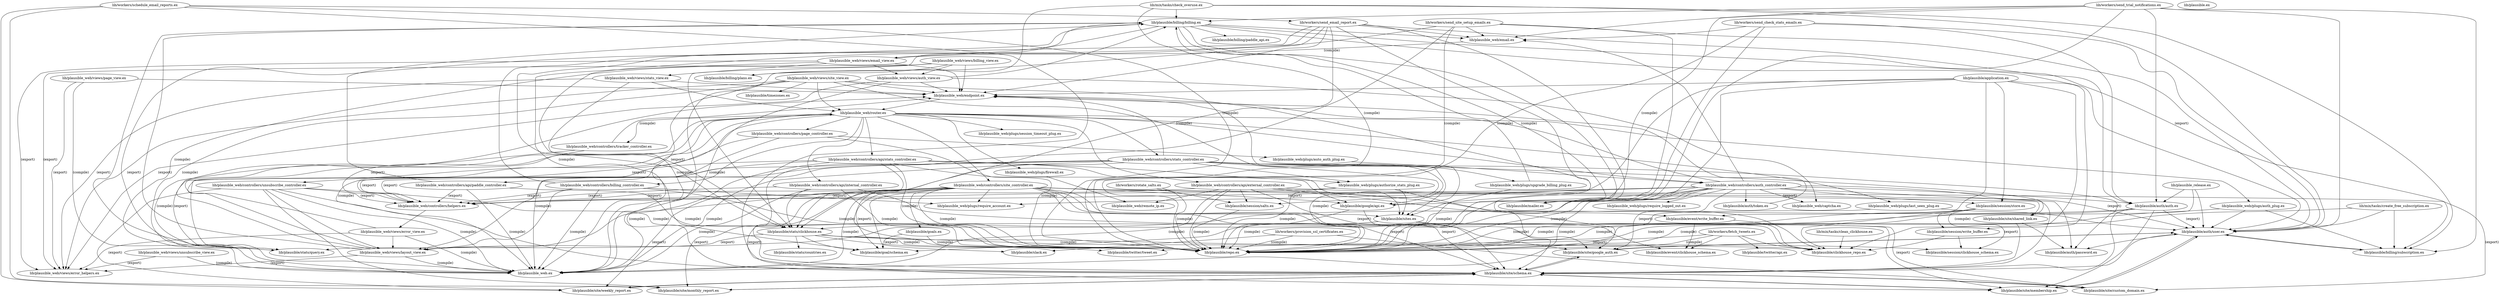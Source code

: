 digraph "Plausible" {
  "lib/mix/tasks/check_overuse.ex"
  "lib/mix/tasks/check_overuse.ex" -> "lib/plausible/auth/user.ex"
  "lib/plausible/auth/user.ex" -> "lib/plausible/auth/password.ex"
  "lib/plausible/auth/user.ex" -> "lib/plausible/billing/subscription.ex"
  "lib/plausible/billing/subscription.ex" -> "lib/plausible/auth/user.ex"
  "lib/plausible/auth/user.ex" -> "lib/plausible/site/google_auth.ex"
  "lib/plausible/site/google_auth.ex" -> "lib/plausible/auth/user.ex"
  "lib/plausible/site/google_auth.ex" -> "lib/plausible/site/schema.ex"
  "lib/plausible/site/schema.ex" -> "lib/plausible/auth/user.ex"
  "lib/plausible/site/schema.ex" -> "lib/plausible/site/custom_domain.ex"
  "lib/plausible/site/custom_domain.ex" -> "lib/plausible/site/schema.ex"
  "lib/plausible/site/schema.ex" -> "lib/plausible/site/google_auth.ex"
  "lib/plausible/site/schema.ex" -> "lib/plausible/site/membership.ex"
  "lib/plausible/site/membership.ex" -> "lib/plausible/auth/user.ex"
  "lib/plausible/site/membership.ex" -> "lib/plausible/site/schema.ex"
  "lib/plausible/site/schema.ex" -> "lib/plausible/site/monthly_report.ex"
  "lib/plausible/site/monthly_report.ex" -> "lib/plausible/site/schema.ex"
  "lib/plausible/site/schema.ex" -> "lib/plausible/site/weekly_report.ex"
  "lib/plausible/site/weekly_report.ex" -> "lib/plausible/site/schema.ex"
  "lib/plausible/auth/user.ex" -> "lib/plausible/site/membership.ex"
  "lib/mix/tasks/check_overuse.ex" -> "lib/plausible/billing/billing.ex"
  "lib/plausible/billing/billing.ex" -> "lib/plausible/auth/user.ex"
  "lib/plausible/billing/billing.ex" -> "lib/plausible/billing/paddle_api.ex"
  "lib/plausible/billing/billing.ex" -> "lib/plausible/billing/subscription.ex" [label="(export)"]
  "lib/plausible/billing/billing.ex" -> "lib/plausible/mailer.ex"
  "lib/plausible/billing/billing.ex" -> "lib/plausible/repo.ex" [label="(compile)"]
  "lib/plausible/billing/billing.ex" -> "lib/plausible/stats/clickhouse.ex"
  "lib/plausible/stats/clickhouse.ex" -> "lib/plausible/clickhouse_repo.ex" [label="(compile)"]
  "lib/plausible/stats/clickhouse.ex" -> "lib/plausible/goal/schema.ex"
  "lib/plausible/stats/clickhouse.ex" -> "lib/plausible/repo.ex" [label="(compile)"]
  "lib/plausible/stats/clickhouse.ex" -> "lib/plausible/session/clickhouse_schema.ex"
  "lib/plausible/stats/clickhouse.ex" -> "lib/plausible/stats/countries.ex"
  "lib/plausible/stats/clickhouse.ex" -> "lib/plausible/stats/query.ex" [label="(export)"]
  "lib/plausible/stats/clickhouse.ex" -> "lib/plausible/twitter/tweet.ex"
  "lib/plausible/billing/billing.ex" -> "lib/plausible/stats/query.ex"
  "lib/plausible/billing/billing.ex" -> "lib/plausible_web/email.ex"
  "lib/plausible_web/email.ex" -> "lib/plausible_web/views/email_view.ex" [label="(compile)"]
  "lib/plausible_web/views/email_view.ex" -> "lib/plausible/billing/billing.ex"
  "lib/plausible_web/views/email_view.ex" -> "lib/plausible_web.ex" [label="(compile)"]
  "lib/plausible_web/views/email_view.ex" -> "lib/plausible_web/endpoint.ex"
  "lib/plausible_web/endpoint.ex" -> "lib/plausible_web/router.ex"
  "lib/plausible_web/router.ex" -> "lib/plausible_web.ex" [label="(compile)"]
  "lib/plausible_web/router.ex" -> "lib/plausible_web/controllers/api/external_controller.ex"
  "lib/plausible_web/controllers/api/external_controller.ex" -> "lib/plausible/clickhouse_repo.ex"
  "lib/plausible_web/controllers/api/external_controller.ex" -> "lib/plausible/event/clickhouse_schema.ex" [label="(export)"]
  "lib/plausible_web/controllers/api/external_controller.ex" -> "lib/plausible/event/write_buffer.ex"
  "lib/plausible/event/write_buffer.ex" -> "lib/plausible/clickhouse_repo.ex"
  "lib/plausible/event/write_buffer.ex" -> "lib/plausible/event/clickhouse_schema.ex"
  "lib/plausible_web/controllers/api/external_controller.ex" -> "lib/plausible/repo.ex"
  "lib/plausible_web/controllers/api/external_controller.ex" -> "lib/plausible/session/salts.ex"
  "lib/plausible/session/salts.ex" -> "lib/plausible/repo.ex" [label="(compile)"]
  "lib/plausible_web/controllers/api/external_controller.ex" -> "lib/plausible/session/store.ex"
  "lib/plausible/session/store.ex" -> "lib/plausible/clickhouse_repo.ex"
  "lib/plausible/session/store.ex" -> "lib/plausible/repo.ex" [label="(compile)"]
  "lib/plausible/session/store.ex" -> "lib/plausible/session/clickhouse_schema.ex" [label="(export)"]
  "lib/plausible/session/store.ex" -> "lib/plausible/session/write_buffer.ex"
  "lib/plausible/session/write_buffer.ex" -> "lib/plausible/clickhouse_repo.ex"
  "lib/plausible/session/write_buffer.ex" -> "lib/plausible/session/clickhouse_schema.ex"
  "lib/plausible_web/controllers/api/external_controller.ex" -> "lib/plausible_web.ex" [label="(compile)"]
  "lib/plausible_web/controllers/api/external_controller.ex" -> "lib/plausible_web/controllers/helpers.ex" [label="(export)"]
  "lib/plausible_web/controllers/helpers.ex" -> "lib/plausible_web/views/error_view.ex"
  "lib/plausible_web/views/error_view.ex" -> "lib/plausible_web.ex" [label="(compile)"]
  "lib/plausible_web/views/error_view.ex" -> "lib/plausible_web/router.ex"
  "lib/plausible_web/views/error_view.ex" -> "lib/plausible_web/views/error_helpers.ex" [label="(export)"]
  "lib/plausible_web/views/error_view.ex" -> "lib/plausible_web/views/layout_view.ex"
  "lib/plausible_web/views/layout_view.ex" -> "lib/plausible/billing/billing.ex"
  "lib/plausible_web/views/layout_view.ex" -> "lib/plausible_web.ex" [label="(compile)"]
  "lib/plausible_web/views/layout_view.ex" -> "lib/plausible_web/endpoint.ex"
  "lib/plausible_web/views/layout_view.ex" -> "lib/plausible_web/router.ex"
  "lib/plausible_web/views/layout_view.ex" -> "lib/plausible_web/views/error_helpers.ex" [label="(export)"]
  "lib/plausible_web/controllers/api/external_controller.ex" -> "lib/plausible_web/remote_ip.ex"
  "lib/plausible_web/router.ex" -> "lib/plausible_web/controllers/api/internal_controller.ex"
  "lib/plausible_web/controllers/api/internal_controller.ex" -> "lib/plausible/repo.ex" [label="(compile)"]
  "lib/plausible_web/controllers/api/internal_controller.ex" -> "lib/plausible/site/schema.ex" [label="(export)"]
  "lib/plausible_web/controllers/api/internal_controller.ex" -> "lib/plausible/stats/clickhouse.ex"
  "lib/plausible_web/controllers/api/internal_controller.ex" -> "lib/plausible_web.ex" [label="(compile)"]
  "lib/plausible_web/controllers/api/internal_controller.ex" -> "lib/plausible_web/controllers/helpers.ex" [label="(export)"]
  "lib/plausible_web/router.ex" -> "lib/plausible_web/controllers/api/paddle_controller.ex"
  "lib/plausible_web/controllers/api/paddle_controller.ex" -> "lib/plausible/billing/billing.ex"
  "lib/plausible_web/controllers/api/paddle_controller.ex" -> "lib/plausible/repo.ex" [label="(compile)"]
  "lib/plausible_web/controllers/api/paddle_controller.ex" -> "lib/plausible_web.ex" [label="(compile)"]
  "lib/plausible_web/controllers/api/paddle_controller.ex" -> "lib/plausible_web/controllers/helpers.ex" [label="(export)"]
  "lib/plausible_web/router.ex" -> "lib/plausible_web/controllers/api/stats_controller.ex"
  "lib/plausible_web/controllers/api/stats_controller.ex" -> "lib/plausible/google/api.ex"
  "lib/plausible/google/api.ex" -> "lib/plausible/repo.ex"
  "lib/plausible/google/api.ex" -> "lib/plausible/site/google_auth.ex"
  "lib/plausible/google/api.ex" -> "lib/plausible_web/endpoint.ex"
  "lib/plausible_web/controllers/api/stats_controller.ex" -> "lib/plausible/repo.ex" [label="(compile)"]
  "lib/plausible_web/controllers/api/stats_controller.ex" -> "lib/plausible/sites.ex"
  "lib/plausible/sites.ex" -> "lib/plausible/goal/schema.ex"
  "lib/plausible/sites.ex" -> "lib/plausible/repo.ex" [label="(compile)"]
  "lib/plausible/sites.ex" -> "lib/plausible/site/custom_domain.ex" [label="(export)"]
  "lib/plausible/sites.ex" -> "lib/plausible/site/membership.ex"
  "lib/plausible/sites.ex" -> "lib/plausible/site/schema.ex"
  "lib/plausible_web/controllers/api/stats_controller.ex" -> "lib/plausible/stats/clickhouse.ex"
  "lib/plausible_web/controllers/api/stats_controller.ex" -> "lib/plausible/stats/query.ex" [label="(export)"]
  "lib/plausible_web/controllers/api/stats_controller.ex" -> "lib/plausible_web.ex" [label="(compile)"]
  "lib/plausible_web/controllers/api/stats_controller.ex" -> "lib/plausible_web/controllers/helpers.ex" [label="(export)"]
  "lib/plausible_web/controllers/api/stats_controller.ex" -> "lib/plausible_web/plugs/authorize_stats_plug.ex"
  "lib/plausible_web/plugs/authorize_stats_plug.ex" -> "lib/plausible/repo.ex" [label="(compile)"]
  "lib/plausible_web/plugs/authorize_stats_plug.ex" -> "lib/plausible/site/schema.ex"
  "lib/plausible_web/plugs/authorize_stats_plug.ex" -> "lib/plausible/sites.ex"
  "lib/plausible_web/plugs/authorize_stats_plug.ex" -> "lib/plausible_web/controllers/helpers.ex"
  "lib/plausible_web/router.ex" -> "lib/plausible_web/controllers/auth_controller.ex"
  "lib/plausible_web/controllers/auth_controller.ex" -> "lib/plausible/auth/auth.ex"
  "lib/plausible/auth/auth.ex" -> "lib/plausible/auth/user.ex" [label="(export)"]
  "lib/plausible/auth/auth.ex" -> "lib/plausible/repo.ex" [label="(compile)"]
  "lib/plausible/auth/auth.ex" -> "lib/plausible/site/membership.ex"
  "lib/plausible/auth/auth.ex" -> "lib/plausible/site/schema.ex"
  "lib/plausible/auth/auth.ex" -> "lib/plausible/stats/clickhouse.ex"
  "lib/plausible_web/controllers/auth_controller.ex" -> "lib/plausible/auth/password.ex"
  "lib/plausible_web/controllers/auth_controller.ex" -> "lib/plausible/auth/token.ex"
  "lib/plausible/auth/token.ex" -> "lib/plausible_web/endpoint.ex"
  "lib/plausible_web/controllers/auth_controller.ex" -> "lib/plausible/auth/user.ex" [label="(export)"]
  "lib/plausible_web/controllers/auth_controller.ex" -> "lib/plausible/google/api.ex"
  "lib/plausible_web/controllers/auth_controller.ex" -> "lib/plausible/mailer.ex"
  "lib/plausible_web/controllers/auth_controller.ex" -> "lib/plausible/repo.ex" [label="(compile)"]
  "lib/plausible_web/controllers/auth_controller.ex" -> "lib/plausible/site/google_auth.ex" [label="(export)"]
  "lib/plausible_web/controllers/auth_controller.ex" -> "lib/plausible/site/schema.ex"
  "lib/plausible_web/controllers/auth_controller.ex" -> "lib/plausible_web.ex" [label="(compile)"]
  "lib/plausible_web/controllers/auth_controller.ex" -> "lib/plausible_web/captcha.ex"
  "lib/plausible_web/controllers/auth_controller.ex" -> "lib/plausible_web/controllers/helpers.ex" [label="(export)"]
  "lib/plausible_web/controllers/auth_controller.ex" -> "lib/plausible_web/email.ex"
  "lib/plausible_web/controllers/auth_controller.ex" -> "lib/plausible_web/endpoint.ex"
  "lib/plausible_web/controllers/auth_controller.ex" -> "lib/plausible_web/plugs/require_account.ex"
  "lib/plausible_web/controllers/auth_controller.ex" -> "lib/plausible_web/plugs/require_logged_out.ex"
  "lib/plausible_web/controllers/auth_controller.ex" -> "lib/plausible_web/views/layout_view.ex"
  "lib/plausible_web/router.ex" -> "lib/plausible_web/controllers/billing_controller.ex"
  "lib/plausible_web/controllers/billing_controller.ex" -> "lib/plausible/billing/billing.ex"
  "lib/plausible_web/controllers/billing_controller.ex" -> "lib/plausible/repo.ex" [label="(compile)"]
  "lib/plausible_web/controllers/billing_controller.ex" -> "lib/plausible_web.ex" [label="(compile)"]
  "lib/plausible_web/controllers/billing_controller.ex" -> "lib/plausible_web/controllers/helpers.ex" [label="(export)"]
  "lib/plausible_web/controllers/billing_controller.ex" -> "lib/plausible_web/plugs/require_account.ex"
  "lib/plausible_web/controllers/billing_controller.ex" -> "lib/plausible_web/views/layout_view.ex"
  "lib/plausible_web/router.ex" -> "lib/plausible_web/controllers/page_controller.ex"
  "lib/plausible_web/controllers/page_controller.ex" -> "lib/plausible/repo.ex" [label="(compile)"]
  "lib/plausible_web/controllers/page_controller.ex" -> "lib/plausible_web.ex" [label="(compile)"]
  "lib/plausible_web/controllers/page_controller.ex" -> "lib/plausible_web/controllers/helpers.ex" [label="(export)"]
  "lib/plausible_web/controllers/page_controller.ex" -> "lib/plausible_web/plugs/auto_auth_plug.ex"
  "lib/plausible_web/plugs/auto_auth_plug.ex" -> "lib/plausible_web/controllers/auth_controller.ex"
  "lib/plausible_web/router.ex" -> "lib/plausible_web/controllers/site_controller.ex"
  "lib/plausible_web/controllers/site_controller.ex" -> "lib/plausible/clickhouse_repo.ex"
  "lib/plausible_web/controllers/site_controller.ex" -> "lib/plausible/goal/schema.ex" [label="(export)"]
  "lib/plausible_web/controllers/site_controller.ex" -> "lib/plausible/goals.ex"
  "lib/plausible/goals.ex" -> "lib/plausible/goal/schema.ex" [label="(export)"]
  "lib/plausible/goals.ex" -> "lib/plausible/repo.ex" [label="(compile)"]
  "lib/plausible_web/controllers/site_controller.ex" -> "lib/plausible/google/api.ex"
  "lib/plausible_web/controllers/site_controller.ex" -> "lib/plausible/repo.ex" [label="(compile)"]
  "lib/plausible_web/controllers/site_controller.ex" -> "lib/plausible/site/custom_domain.ex" [label="(export)"]
  "lib/plausible_web/controllers/site_controller.ex" -> "lib/plausible/site/google_auth.ex"
  "lib/plausible_web/controllers/site_controller.ex" -> "lib/plausible/site/membership.ex" [label="(export)"]
  "lib/plausible_web/controllers/site_controller.ex" -> "lib/plausible/site/monthly_report.ex" [label="(export)"]
  "lib/plausible_web/controllers/site_controller.ex" -> "lib/plausible/site/schema.ex" [label="(export)"]
  "lib/plausible_web/controllers/site_controller.ex" -> "lib/plausible/site/shared_link.ex" [label="(export)"]
  "lib/plausible/site/shared_link.ex" -> "lib/plausible/auth/password.ex"
  "lib/plausible/site/shared_link.ex" -> "lib/plausible/site/schema.ex"
  "lib/plausible_web/controllers/site_controller.ex" -> "lib/plausible/site/weekly_report.ex" [label="(export)"]
  "lib/plausible_web/controllers/site_controller.ex" -> "lib/plausible/sites.ex"
  "lib/plausible_web/controllers/site_controller.ex" -> "lib/plausible/slack.ex"
  "lib/plausible_web/controllers/site_controller.ex" -> "lib/plausible_web.ex" [label="(compile)"]
  "lib/plausible_web/controllers/site_controller.ex" -> "lib/plausible_web/controllers/helpers.ex" [label="(export)"]
  "lib/plausible_web/controllers/site_controller.ex" -> "lib/plausible_web/plugs/require_account.ex"
  "lib/plausible_web/controllers/site_controller.ex" -> "lib/plausible_web/views/layout_view.ex"
  "lib/plausible_web/router.ex" -> "lib/plausible_web/controllers/stats_controller.ex"
  "lib/plausible_web/controllers/stats_controller.ex" -> "lib/plausible/auth/password.ex"
  "lib/plausible_web/controllers/stats_controller.ex" -> "lib/plausible/repo.ex" [label="(compile)"]
  "lib/plausible_web/controllers/stats_controller.ex" -> "lib/plausible/site/shared_link.ex"
  "lib/plausible_web/controllers/stats_controller.ex" -> "lib/plausible/sites.ex"
  "lib/plausible_web/controllers/stats_controller.ex" -> "lib/plausible/stats/clickhouse.ex"
  "lib/plausible_web/controllers/stats_controller.ex" -> "lib/plausible/stats/query.ex"
  "lib/plausible_web/controllers/stats_controller.ex" -> "lib/plausible_web.ex" [label="(compile)"]
  "lib/plausible_web/controllers/stats_controller.ex" -> "lib/plausible_web/controllers/helpers.ex" [label="(export)"]
  "lib/plausible_web/controllers/stats_controller.ex" -> "lib/plausible_web/endpoint.ex"
  "lib/plausible_web/controllers/stats_controller.ex" -> "lib/plausible_web/plugs/authorize_stats_plug.ex"
  "lib/plausible_web/controllers/stats_controller.ex" -> "lib/plausible_web/plugs/upgrade_billing_plug.ex"
  "lib/plausible_web/plugs/upgrade_billing_plug.ex" -> "lib/plausible/billing/billing.ex"
  "lib/plausible_web/plugs/upgrade_billing_plug.ex" -> "lib/plausible/repo.ex" [label="(compile)"]
  "lib/plausible_web/controllers/stats_controller.ex" -> "lib/plausible_web/views/layout_view.ex"
  "lib/plausible_web/router.ex" -> "lib/plausible_web/controllers/tracker_controller.ex" [label="(compile)"]
  "lib/plausible_web/controllers/tracker_controller.ex" -> "lib/plausible_web.ex" [label="(compile)"]
  "lib/plausible_web/controllers/tracker_controller.ex" -> "lib/plausible_web/controllers/helpers.ex" [label="(export)"]
  "lib/plausible_web/controllers/tracker_controller.ex" -> "lib/plausible_web/endpoint.ex"
  "lib/plausible_web/router.ex" -> "lib/plausible_web/controllers/unsubscribe_controller.ex"
  "lib/plausible_web/controllers/unsubscribe_controller.ex" -> "lib/plausible/repo.ex" [label="(compile)"]
  "lib/plausible_web/controllers/unsubscribe_controller.ex" -> "lib/plausible/site/monthly_report.ex"
  "lib/plausible_web/controllers/unsubscribe_controller.ex" -> "lib/plausible/site/schema.ex"
  "lib/plausible_web/controllers/unsubscribe_controller.ex" -> "lib/plausible/site/weekly_report.ex"
  "lib/plausible_web/controllers/unsubscribe_controller.ex" -> "lib/plausible_web.ex" [label="(compile)"]
  "lib/plausible_web/controllers/unsubscribe_controller.ex" -> "lib/plausible_web/controllers/helpers.ex" [label="(export)"]
  "lib/plausible_web/controllers/unsubscribe_controller.ex" -> "lib/plausible_web/views/layout_view.ex"
  "lib/plausible_web/router.ex" -> "lib/plausible_web/plugs/auth_plug.ex"
  "lib/plausible_web/plugs/auth_plug.ex" -> "lib/plausible/auth/user.ex"
  "lib/plausible_web/plugs/auth_plug.ex" -> "lib/plausible/billing/subscription.ex"
  "lib/plausible_web/plugs/auth_plug.ex" -> "lib/plausible/repo.ex" [label="(compile)"]
  "lib/plausible_web/router.ex" -> "lib/plausible_web/plugs/firewall.ex"
  "lib/plausible_web/plugs/firewall.ex" -> "lib/plausible_web/remote_ip.ex"
  "lib/plausible_web/router.ex" -> "lib/plausible_web/plugs/last_seen_plug.ex"
  "lib/plausible_web/plugs/last_seen_plug.ex" -> "lib/plausible/auth/user.ex"
  "lib/plausible_web/plugs/last_seen_plug.ex" -> "lib/plausible/repo.ex" [label="(compile)"]
  "lib/plausible_web/router.ex" -> "lib/plausible_web/plugs/session_timeout_plug.ex"
  "lib/plausible_web/views/email_view.ex" -> "lib/plausible_web/views/auth_view.ex"
  "lib/plausible_web/views/auth_view.ex" -> "lib/plausible/billing/billing.ex"
  "lib/plausible_web/views/auth_view.ex" -> "lib/plausible_web.ex" [label="(compile)"]
  "lib/plausible_web/views/auth_view.ex" -> "lib/plausible_web/captcha.ex"
  "lib/plausible_web/views/auth_view.ex" -> "lib/plausible_web/endpoint.ex"
  "lib/plausible_web/views/auth_view.ex" -> "lib/plausible_web/views/error_helpers.ex" [label="(export)"]
  "lib/plausible_web/views/email_view.ex" -> "lib/plausible_web/views/error_helpers.ex" [label="(export)"]
  "lib/plausible_web/views/email_view.ex" -> "lib/plausible_web/views/stats_view.ex"
  "lib/plausible_web/views/stats_view.ex" -> "lib/plausible_web.ex" [label="(compile)"]
  "lib/plausible_web/views/stats_view.ex" -> "lib/plausible_web/endpoint.ex"
  "lib/plausible_web/views/stats_view.ex" -> "lib/plausible_web/router.ex"
  "lib/plausible_web/views/stats_view.ex" -> "lib/plausible_web/views/error_helpers.ex" [label="(export)"]
  "lib/mix/tasks/check_overuse.ex" -> "lib/plausible/billing/plans.ex"
  "lib/mix/tasks/check_overuse.ex" -> "lib/plausible/billing/subscription.ex"
  "lib/mix/tasks/check_overuse.ex" -> "lib/plausible/repo.ex" [label="(compile)"]
  "lib/mix/tasks/clean_clickhouse.ex"
  "lib/mix/tasks/clean_clickhouse.ex" -> "lib/plausible/clickhouse_repo.ex"
  "lib/mix/tasks/create_free_subscription.ex"
  "lib/mix/tasks/create_free_subscription.ex" -> "lib/plausible/auth/user.ex"
  "lib/mix/tasks/create_free_subscription.ex" -> "lib/plausible/billing/subscription.ex"
  "lib/mix/tasks/create_free_subscription.ex" -> "lib/plausible/repo.ex" [label="(compile)"]
  "lib/plausible.ex"
  "lib/plausible/application.ex"
  "lib/plausible/application.ex" -> "lib/plausible/clickhouse_repo.ex"
  "lib/plausible/application.ex" -> "lib/plausible/event/write_buffer.ex"
  "lib/plausible/application.ex" -> "lib/plausible/repo.ex"
  "lib/plausible/application.ex" -> "lib/plausible/session/salts.ex"
  "lib/plausible/application.ex" -> "lib/plausible/session/store.ex"
  "lib/plausible/application.ex" -> "lib/plausible/session/write_buffer.ex"
  "lib/plausible/application.ex" -> "lib/plausible_web/endpoint.ex"
  "lib/plausible/auth/auth.ex"
  "lib/plausible/auth/password.ex"
  "lib/plausible/auth/token.ex"
  "lib/plausible/auth/user.ex"
  "lib/plausible/billing/billing.ex"
  "lib/plausible/billing/paddle_api.ex"
  "lib/plausible/billing/plans.ex"
  "lib/plausible/billing/subscription.ex"
  "lib/plausible/clickhouse_repo.ex"
  "lib/plausible/event/clickhouse_schema.ex"
  "lib/plausible/event/write_buffer.ex"
  "lib/plausible/goal/schema.ex"
  "lib/plausible/goals.ex"
  "lib/plausible/google/api.ex"
  "lib/plausible/mailer.ex"
  "lib/plausible/repo.ex"
  "lib/plausible/session/clickhouse_schema.ex"
  "lib/plausible/session/salts.ex"
  "lib/plausible/session/store.ex"
  "lib/plausible/session/write_buffer.ex"
  "lib/plausible/site/custom_domain.ex"
  "lib/plausible/site/google_auth.ex"
  "lib/plausible/site/membership.ex"
  "lib/plausible/site/monthly_report.ex"
  "lib/plausible/site/schema.ex"
  "lib/plausible/site/shared_link.ex"
  "lib/plausible/site/weekly_report.ex"
  "lib/plausible/sites.ex"
  "lib/plausible/slack.ex"
  "lib/plausible/stats/clickhouse.ex"
  "lib/plausible/stats/countries.ex"
  "lib/plausible/stats/query.ex"
  "lib/plausible/timezones.ex"
  "lib/plausible/twitter/api.ex"
  "lib/plausible/twitter/tweet.ex"
  "lib/plausible_release.ex"
  "lib/plausible_release.ex" -> "lib/plausible/auth/auth.ex"
  "lib/plausible_release.ex" -> "lib/plausible/auth/user.ex"
  "lib/plausible_release.ex" -> "lib/plausible/repo.ex" [label="(compile)"]
  "lib/plausible_web.ex"
  "lib/plausible_web/captcha.ex"
  "lib/plausible_web/controllers/api/external_controller.ex"
  "lib/plausible_web/controllers/api/internal_controller.ex"
  "lib/plausible_web/controllers/api/paddle_controller.ex"
  "lib/plausible_web/controllers/api/stats_controller.ex"
  "lib/plausible_web/controllers/auth_controller.ex"
  "lib/plausible_web/controllers/billing_controller.ex"
  "lib/plausible_web/controllers/helpers.ex"
  "lib/plausible_web/controllers/page_controller.ex"
  "lib/plausible_web/controllers/site_controller.ex"
  "lib/plausible_web/controllers/stats_controller.ex"
  "lib/plausible_web/controllers/tracker_controller.ex"
  "lib/plausible_web/controllers/unsubscribe_controller.ex"
  "lib/plausible_web/email.ex"
  "lib/plausible_web/endpoint.ex"
  "lib/plausible_web/plugs/auth_plug.ex"
  "lib/plausible_web/plugs/authorize_stats_plug.ex"
  "lib/plausible_web/plugs/auto_auth_plug.ex"
  "lib/plausible_web/plugs/firewall.ex"
  "lib/plausible_web/plugs/last_seen_plug.ex"
  "lib/plausible_web/plugs/require_account.ex"
  "lib/plausible_web/plugs/require_logged_out.ex"
  "lib/plausible_web/plugs/session_timeout_plug.ex"
  "lib/plausible_web/plugs/upgrade_billing_plug.ex"
  "lib/plausible_web/remote_ip.ex"
  "lib/plausible_web/router.ex"
  "lib/plausible_web/views/auth_view.ex"
  "lib/plausible_web/views/billing_view.ex"
  "lib/plausible_web/views/billing_view.ex" -> "lib/plausible/billing/plans.ex"
  "lib/plausible_web/views/billing_view.ex" -> "lib/plausible_web.ex" [label="(compile)"]
  "lib/plausible_web/views/billing_view.ex" -> "lib/plausible_web/endpoint.ex"
  "lib/plausible_web/views/billing_view.ex" -> "lib/plausible_web/views/auth_view.ex"
  "lib/plausible_web/views/billing_view.ex" -> "lib/plausible_web/views/error_helpers.ex" [label="(export)"]
  "lib/plausible_web/views/email_view.ex"
  "lib/plausible_web/views/error_helpers.ex"
  "lib/plausible_web/views/error_view.ex"
  "lib/plausible_web/views/layout_view.ex"
  "lib/plausible_web/views/page_view.ex"
  "lib/plausible_web/views/page_view.ex" -> "lib/plausible_web.ex" [label="(compile)"]
  "lib/plausible_web/views/page_view.ex" -> "lib/plausible_web/endpoint.ex"
  "lib/plausible_web/views/page_view.ex" -> "lib/plausible_web/views/error_helpers.ex" [label="(export)"]
  "lib/plausible_web/views/site_view.ex"
  "lib/plausible_web/views/site_view.ex" -> "lib/plausible/goal/schema.ex" [label="(export)"]
  "lib/plausible_web/views/site_view.ex" -> "lib/plausible/google/api.ex"
  "lib/plausible_web/views/site_view.ex" -> "lib/plausible/site/google_auth.ex"
  "lib/plausible_web/views/site_view.ex" -> "lib/plausible/timezones.ex"
  "lib/plausible_web/views/site_view.ex" -> "lib/plausible_web.ex" [label="(compile)"]
  "lib/plausible_web/views/site_view.ex" -> "lib/plausible_web/endpoint.ex"
  "lib/plausible_web/views/site_view.ex" -> "lib/plausible_web/router.ex"
  "lib/plausible_web/views/site_view.ex" -> "lib/plausible_web/views/error_helpers.ex" [label="(export)"]
  "lib/plausible_web/views/stats_view.ex"
  "lib/plausible_web/views/unsubscribe_view.ex"
  "lib/plausible_web/views/unsubscribe_view.ex" -> "lib/plausible_web.ex" [label="(compile)"]
  "lib/plausible_web/views/unsubscribe_view.ex" -> "lib/plausible_web/views/error_helpers.ex" [label="(export)"]
  "lib/workers/fetch_tweets.ex"
  "lib/workers/fetch_tweets.ex" -> "lib/plausible/clickhouse_repo.ex"
  "lib/workers/fetch_tweets.ex" -> "lib/plausible/event/clickhouse_schema.ex"
  "lib/workers/fetch_tweets.ex" -> "lib/plausible/repo.ex" [label="(compile)"]
  "lib/workers/fetch_tweets.ex" -> "lib/plausible/twitter/api.ex"
  "lib/workers/fetch_tweets.ex" -> "lib/plausible/twitter/tweet.ex" [label="(export)"]
  "lib/workers/provision_ssl_certificates.ex"
  "lib/workers/provision_ssl_certificates.ex" -> "lib/plausible/repo.ex" [label="(compile)"]
  "lib/workers/provision_ssl_certificates.ex" -> "lib/plausible/site/custom_domain.ex"
  "lib/workers/provision_ssl_certificates.ex" -> "lib/plausible/slack.ex"
  "lib/workers/rotate_salts.ex"
  "lib/workers/rotate_salts.ex" -> "lib/plausible/repo.ex" [label="(compile)"]
  "lib/workers/rotate_salts.ex" -> "lib/plausible/session/salts.ex"
  "lib/workers/schedule_email_reports.ex"
  "lib/workers/schedule_email_reports.ex" -> "lib/plausible/repo.ex" [label="(compile)"]
  "lib/workers/schedule_email_reports.ex" -> "lib/plausible/site/monthly_report.ex"
  "lib/workers/schedule_email_reports.ex" -> "lib/plausible/site/schema.ex"
  "lib/workers/schedule_email_reports.ex" -> "lib/plausible/site/weekly_report.ex"
  "lib/workers/schedule_email_reports.ex" -> "lib/workers/send_email_report.ex"
  "lib/workers/send_email_report.ex" -> "lib/plausible/auth/auth.ex"
  "lib/workers/send_email_report.ex" -> "lib/plausible/mailer.ex"
  "lib/workers/send_email_report.ex" -> "lib/plausible/repo.ex" [label="(compile)"]
  "lib/workers/send_email_report.ex" -> "lib/plausible/site/schema.ex"
  "lib/workers/send_email_report.ex" -> "lib/plausible/sites.ex"
  "lib/workers/send_email_report.ex" -> "lib/plausible/stats/clickhouse.ex"
  "lib/workers/send_email_report.ex" -> "lib/plausible/stats/query.ex"
  "lib/workers/send_email_report.ex" -> "lib/plausible_web/email.ex"
  "lib/workers/send_email_report.ex" -> "lib/plausible_web/endpoint.ex"
  "lib/workers/send_check_stats_emails.ex"
  "lib/workers/send_check_stats_emails.ex" -> "lib/plausible/auth/auth.ex"
  "lib/workers/send_check_stats_emails.ex" -> "lib/plausible/auth/user.ex"
  "lib/workers/send_check_stats_emails.ex" -> "lib/plausible/mailer.ex"
  "lib/workers/send_check_stats_emails.ex" -> "lib/plausible/repo.ex" [label="(compile)"]
  "lib/workers/send_check_stats_emails.ex" -> "lib/plausible_web/email.ex"
  "lib/workers/send_email_report.ex"
  "lib/workers/send_site_setup_emails.ex"
  "lib/workers/send_site_setup_emails.ex" -> "lib/plausible/auth/user.ex"
  "lib/workers/send_site_setup_emails.ex" -> "lib/plausible/mailer.ex"
  "lib/workers/send_site_setup_emails.ex" -> "lib/plausible/repo.ex" [label="(compile)"]
  "lib/workers/send_site_setup_emails.ex" -> "lib/plausible/site/schema.ex"
  "lib/workers/send_site_setup_emails.ex" -> "lib/plausible/stats/clickhouse.ex"
  "lib/workers/send_site_setup_emails.ex" -> "lib/plausible_web/email.ex"
  "lib/workers/send_trial_notifications.ex"
  "lib/workers/send_trial_notifications.ex" -> "lib/plausible/auth/auth.ex"
  "lib/workers/send_trial_notifications.ex" -> "lib/plausible/auth/user.ex"
  "lib/workers/send_trial_notifications.ex" -> "lib/plausible/billing/billing.ex"
  "lib/workers/send_trial_notifications.ex" -> "lib/plausible/billing/subscription.ex"
  "lib/workers/send_trial_notifications.ex" -> "lib/plausible/mailer.ex"
  "lib/workers/send_trial_notifications.ex" -> "lib/plausible/repo.ex" [label="(compile)"]
  "lib/workers/send_trial_notifications.ex" -> "lib/plausible_web/email.ex"
}
